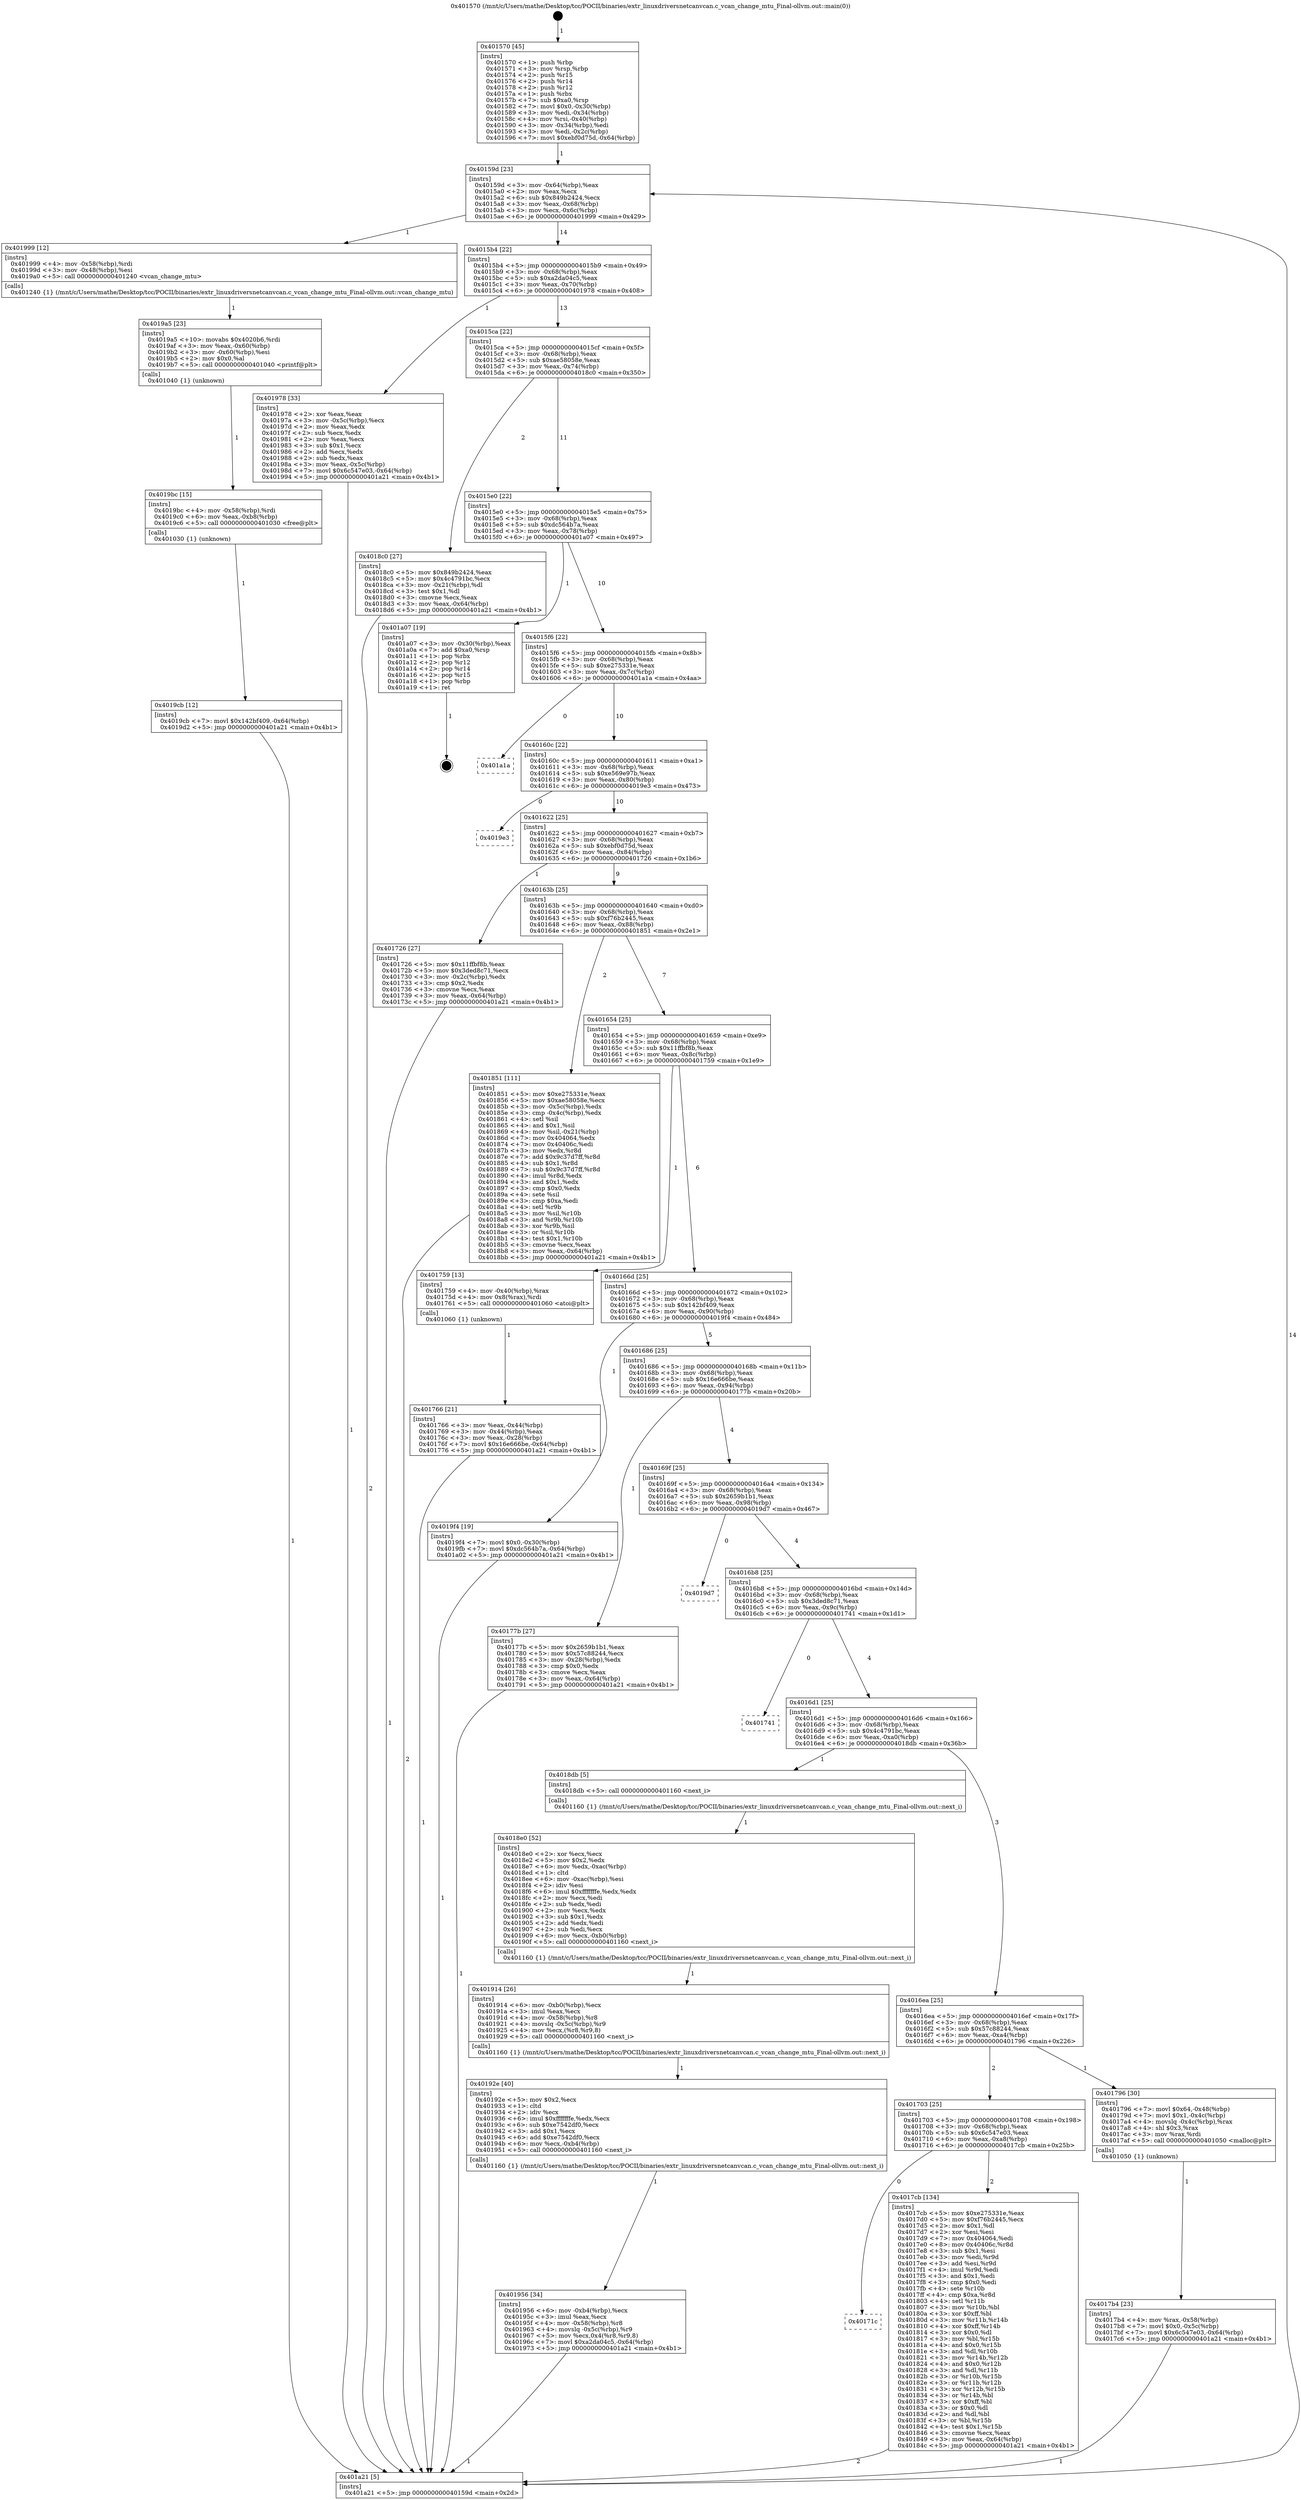 digraph "0x401570" {
  label = "0x401570 (/mnt/c/Users/mathe/Desktop/tcc/POCII/binaries/extr_linuxdriversnetcanvcan.c_vcan_change_mtu_Final-ollvm.out::main(0))"
  labelloc = "t"
  node[shape=record]

  Entry [label="",width=0.3,height=0.3,shape=circle,fillcolor=black,style=filled]
  "0x40159d" [label="{
     0x40159d [23]\l
     | [instrs]\l
     &nbsp;&nbsp;0x40159d \<+3\>: mov -0x64(%rbp),%eax\l
     &nbsp;&nbsp;0x4015a0 \<+2\>: mov %eax,%ecx\l
     &nbsp;&nbsp;0x4015a2 \<+6\>: sub $0x849b2424,%ecx\l
     &nbsp;&nbsp;0x4015a8 \<+3\>: mov %eax,-0x68(%rbp)\l
     &nbsp;&nbsp;0x4015ab \<+3\>: mov %ecx,-0x6c(%rbp)\l
     &nbsp;&nbsp;0x4015ae \<+6\>: je 0000000000401999 \<main+0x429\>\l
  }"]
  "0x401999" [label="{
     0x401999 [12]\l
     | [instrs]\l
     &nbsp;&nbsp;0x401999 \<+4\>: mov -0x58(%rbp),%rdi\l
     &nbsp;&nbsp;0x40199d \<+3\>: mov -0x48(%rbp),%esi\l
     &nbsp;&nbsp;0x4019a0 \<+5\>: call 0000000000401240 \<vcan_change_mtu\>\l
     | [calls]\l
     &nbsp;&nbsp;0x401240 \{1\} (/mnt/c/Users/mathe/Desktop/tcc/POCII/binaries/extr_linuxdriversnetcanvcan.c_vcan_change_mtu_Final-ollvm.out::vcan_change_mtu)\l
  }"]
  "0x4015b4" [label="{
     0x4015b4 [22]\l
     | [instrs]\l
     &nbsp;&nbsp;0x4015b4 \<+5\>: jmp 00000000004015b9 \<main+0x49\>\l
     &nbsp;&nbsp;0x4015b9 \<+3\>: mov -0x68(%rbp),%eax\l
     &nbsp;&nbsp;0x4015bc \<+5\>: sub $0xa2da04c5,%eax\l
     &nbsp;&nbsp;0x4015c1 \<+3\>: mov %eax,-0x70(%rbp)\l
     &nbsp;&nbsp;0x4015c4 \<+6\>: je 0000000000401978 \<main+0x408\>\l
  }"]
  Exit [label="",width=0.3,height=0.3,shape=circle,fillcolor=black,style=filled,peripheries=2]
  "0x401978" [label="{
     0x401978 [33]\l
     | [instrs]\l
     &nbsp;&nbsp;0x401978 \<+2\>: xor %eax,%eax\l
     &nbsp;&nbsp;0x40197a \<+3\>: mov -0x5c(%rbp),%ecx\l
     &nbsp;&nbsp;0x40197d \<+2\>: mov %eax,%edx\l
     &nbsp;&nbsp;0x40197f \<+2\>: sub %ecx,%edx\l
     &nbsp;&nbsp;0x401981 \<+2\>: mov %eax,%ecx\l
     &nbsp;&nbsp;0x401983 \<+3\>: sub $0x1,%ecx\l
     &nbsp;&nbsp;0x401986 \<+2\>: add %ecx,%edx\l
     &nbsp;&nbsp;0x401988 \<+2\>: sub %edx,%eax\l
     &nbsp;&nbsp;0x40198a \<+3\>: mov %eax,-0x5c(%rbp)\l
     &nbsp;&nbsp;0x40198d \<+7\>: movl $0x6c547e03,-0x64(%rbp)\l
     &nbsp;&nbsp;0x401994 \<+5\>: jmp 0000000000401a21 \<main+0x4b1\>\l
  }"]
  "0x4015ca" [label="{
     0x4015ca [22]\l
     | [instrs]\l
     &nbsp;&nbsp;0x4015ca \<+5\>: jmp 00000000004015cf \<main+0x5f\>\l
     &nbsp;&nbsp;0x4015cf \<+3\>: mov -0x68(%rbp),%eax\l
     &nbsp;&nbsp;0x4015d2 \<+5\>: sub $0xae58058e,%eax\l
     &nbsp;&nbsp;0x4015d7 \<+3\>: mov %eax,-0x74(%rbp)\l
     &nbsp;&nbsp;0x4015da \<+6\>: je 00000000004018c0 \<main+0x350\>\l
  }"]
  "0x4019cb" [label="{
     0x4019cb [12]\l
     | [instrs]\l
     &nbsp;&nbsp;0x4019cb \<+7\>: movl $0x142bf409,-0x64(%rbp)\l
     &nbsp;&nbsp;0x4019d2 \<+5\>: jmp 0000000000401a21 \<main+0x4b1\>\l
  }"]
  "0x4018c0" [label="{
     0x4018c0 [27]\l
     | [instrs]\l
     &nbsp;&nbsp;0x4018c0 \<+5\>: mov $0x849b2424,%eax\l
     &nbsp;&nbsp;0x4018c5 \<+5\>: mov $0x4c4791bc,%ecx\l
     &nbsp;&nbsp;0x4018ca \<+3\>: mov -0x21(%rbp),%dl\l
     &nbsp;&nbsp;0x4018cd \<+3\>: test $0x1,%dl\l
     &nbsp;&nbsp;0x4018d0 \<+3\>: cmovne %ecx,%eax\l
     &nbsp;&nbsp;0x4018d3 \<+3\>: mov %eax,-0x64(%rbp)\l
     &nbsp;&nbsp;0x4018d6 \<+5\>: jmp 0000000000401a21 \<main+0x4b1\>\l
  }"]
  "0x4015e0" [label="{
     0x4015e0 [22]\l
     | [instrs]\l
     &nbsp;&nbsp;0x4015e0 \<+5\>: jmp 00000000004015e5 \<main+0x75\>\l
     &nbsp;&nbsp;0x4015e5 \<+3\>: mov -0x68(%rbp),%eax\l
     &nbsp;&nbsp;0x4015e8 \<+5\>: sub $0xdc564b7a,%eax\l
     &nbsp;&nbsp;0x4015ed \<+3\>: mov %eax,-0x78(%rbp)\l
     &nbsp;&nbsp;0x4015f0 \<+6\>: je 0000000000401a07 \<main+0x497\>\l
  }"]
  "0x4019bc" [label="{
     0x4019bc [15]\l
     | [instrs]\l
     &nbsp;&nbsp;0x4019bc \<+4\>: mov -0x58(%rbp),%rdi\l
     &nbsp;&nbsp;0x4019c0 \<+6\>: mov %eax,-0xb8(%rbp)\l
     &nbsp;&nbsp;0x4019c6 \<+5\>: call 0000000000401030 \<free@plt\>\l
     | [calls]\l
     &nbsp;&nbsp;0x401030 \{1\} (unknown)\l
  }"]
  "0x401a07" [label="{
     0x401a07 [19]\l
     | [instrs]\l
     &nbsp;&nbsp;0x401a07 \<+3\>: mov -0x30(%rbp),%eax\l
     &nbsp;&nbsp;0x401a0a \<+7\>: add $0xa0,%rsp\l
     &nbsp;&nbsp;0x401a11 \<+1\>: pop %rbx\l
     &nbsp;&nbsp;0x401a12 \<+2\>: pop %r12\l
     &nbsp;&nbsp;0x401a14 \<+2\>: pop %r14\l
     &nbsp;&nbsp;0x401a16 \<+2\>: pop %r15\l
     &nbsp;&nbsp;0x401a18 \<+1\>: pop %rbp\l
     &nbsp;&nbsp;0x401a19 \<+1\>: ret\l
  }"]
  "0x4015f6" [label="{
     0x4015f6 [22]\l
     | [instrs]\l
     &nbsp;&nbsp;0x4015f6 \<+5\>: jmp 00000000004015fb \<main+0x8b\>\l
     &nbsp;&nbsp;0x4015fb \<+3\>: mov -0x68(%rbp),%eax\l
     &nbsp;&nbsp;0x4015fe \<+5\>: sub $0xe275331e,%eax\l
     &nbsp;&nbsp;0x401603 \<+3\>: mov %eax,-0x7c(%rbp)\l
     &nbsp;&nbsp;0x401606 \<+6\>: je 0000000000401a1a \<main+0x4aa\>\l
  }"]
  "0x4019a5" [label="{
     0x4019a5 [23]\l
     | [instrs]\l
     &nbsp;&nbsp;0x4019a5 \<+10\>: movabs $0x4020b6,%rdi\l
     &nbsp;&nbsp;0x4019af \<+3\>: mov %eax,-0x60(%rbp)\l
     &nbsp;&nbsp;0x4019b2 \<+3\>: mov -0x60(%rbp),%esi\l
     &nbsp;&nbsp;0x4019b5 \<+2\>: mov $0x0,%al\l
     &nbsp;&nbsp;0x4019b7 \<+5\>: call 0000000000401040 \<printf@plt\>\l
     | [calls]\l
     &nbsp;&nbsp;0x401040 \{1\} (unknown)\l
  }"]
  "0x401a1a" [label="{
     0x401a1a\l
  }", style=dashed]
  "0x40160c" [label="{
     0x40160c [22]\l
     | [instrs]\l
     &nbsp;&nbsp;0x40160c \<+5\>: jmp 0000000000401611 \<main+0xa1\>\l
     &nbsp;&nbsp;0x401611 \<+3\>: mov -0x68(%rbp),%eax\l
     &nbsp;&nbsp;0x401614 \<+5\>: sub $0xe569e97b,%eax\l
     &nbsp;&nbsp;0x401619 \<+3\>: mov %eax,-0x80(%rbp)\l
     &nbsp;&nbsp;0x40161c \<+6\>: je 00000000004019e3 \<main+0x473\>\l
  }"]
  "0x401956" [label="{
     0x401956 [34]\l
     | [instrs]\l
     &nbsp;&nbsp;0x401956 \<+6\>: mov -0xb4(%rbp),%ecx\l
     &nbsp;&nbsp;0x40195c \<+3\>: imul %eax,%ecx\l
     &nbsp;&nbsp;0x40195f \<+4\>: mov -0x58(%rbp),%r8\l
     &nbsp;&nbsp;0x401963 \<+4\>: movslq -0x5c(%rbp),%r9\l
     &nbsp;&nbsp;0x401967 \<+5\>: mov %ecx,0x4(%r8,%r9,8)\l
     &nbsp;&nbsp;0x40196c \<+7\>: movl $0xa2da04c5,-0x64(%rbp)\l
     &nbsp;&nbsp;0x401973 \<+5\>: jmp 0000000000401a21 \<main+0x4b1\>\l
  }"]
  "0x4019e3" [label="{
     0x4019e3\l
  }", style=dashed]
  "0x401622" [label="{
     0x401622 [25]\l
     | [instrs]\l
     &nbsp;&nbsp;0x401622 \<+5\>: jmp 0000000000401627 \<main+0xb7\>\l
     &nbsp;&nbsp;0x401627 \<+3\>: mov -0x68(%rbp),%eax\l
     &nbsp;&nbsp;0x40162a \<+5\>: sub $0xebf0d75d,%eax\l
     &nbsp;&nbsp;0x40162f \<+6\>: mov %eax,-0x84(%rbp)\l
     &nbsp;&nbsp;0x401635 \<+6\>: je 0000000000401726 \<main+0x1b6\>\l
  }"]
  "0x40192e" [label="{
     0x40192e [40]\l
     | [instrs]\l
     &nbsp;&nbsp;0x40192e \<+5\>: mov $0x2,%ecx\l
     &nbsp;&nbsp;0x401933 \<+1\>: cltd\l
     &nbsp;&nbsp;0x401934 \<+2\>: idiv %ecx\l
     &nbsp;&nbsp;0x401936 \<+6\>: imul $0xfffffffe,%edx,%ecx\l
     &nbsp;&nbsp;0x40193c \<+6\>: sub $0xe7542df0,%ecx\l
     &nbsp;&nbsp;0x401942 \<+3\>: add $0x1,%ecx\l
     &nbsp;&nbsp;0x401945 \<+6\>: add $0xe7542df0,%ecx\l
     &nbsp;&nbsp;0x40194b \<+6\>: mov %ecx,-0xb4(%rbp)\l
     &nbsp;&nbsp;0x401951 \<+5\>: call 0000000000401160 \<next_i\>\l
     | [calls]\l
     &nbsp;&nbsp;0x401160 \{1\} (/mnt/c/Users/mathe/Desktop/tcc/POCII/binaries/extr_linuxdriversnetcanvcan.c_vcan_change_mtu_Final-ollvm.out::next_i)\l
  }"]
  "0x401726" [label="{
     0x401726 [27]\l
     | [instrs]\l
     &nbsp;&nbsp;0x401726 \<+5\>: mov $0x11ffbf8b,%eax\l
     &nbsp;&nbsp;0x40172b \<+5\>: mov $0x3ded8c71,%ecx\l
     &nbsp;&nbsp;0x401730 \<+3\>: mov -0x2c(%rbp),%edx\l
     &nbsp;&nbsp;0x401733 \<+3\>: cmp $0x2,%edx\l
     &nbsp;&nbsp;0x401736 \<+3\>: cmovne %ecx,%eax\l
     &nbsp;&nbsp;0x401739 \<+3\>: mov %eax,-0x64(%rbp)\l
     &nbsp;&nbsp;0x40173c \<+5\>: jmp 0000000000401a21 \<main+0x4b1\>\l
  }"]
  "0x40163b" [label="{
     0x40163b [25]\l
     | [instrs]\l
     &nbsp;&nbsp;0x40163b \<+5\>: jmp 0000000000401640 \<main+0xd0\>\l
     &nbsp;&nbsp;0x401640 \<+3\>: mov -0x68(%rbp),%eax\l
     &nbsp;&nbsp;0x401643 \<+5\>: sub $0xf76b2445,%eax\l
     &nbsp;&nbsp;0x401648 \<+6\>: mov %eax,-0x88(%rbp)\l
     &nbsp;&nbsp;0x40164e \<+6\>: je 0000000000401851 \<main+0x2e1\>\l
  }"]
  "0x401a21" [label="{
     0x401a21 [5]\l
     | [instrs]\l
     &nbsp;&nbsp;0x401a21 \<+5\>: jmp 000000000040159d \<main+0x2d\>\l
  }"]
  "0x401570" [label="{
     0x401570 [45]\l
     | [instrs]\l
     &nbsp;&nbsp;0x401570 \<+1\>: push %rbp\l
     &nbsp;&nbsp;0x401571 \<+3\>: mov %rsp,%rbp\l
     &nbsp;&nbsp;0x401574 \<+2\>: push %r15\l
     &nbsp;&nbsp;0x401576 \<+2\>: push %r14\l
     &nbsp;&nbsp;0x401578 \<+2\>: push %r12\l
     &nbsp;&nbsp;0x40157a \<+1\>: push %rbx\l
     &nbsp;&nbsp;0x40157b \<+7\>: sub $0xa0,%rsp\l
     &nbsp;&nbsp;0x401582 \<+7\>: movl $0x0,-0x30(%rbp)\l
     &nbsp;&nbsp;0x401589 \<+3\>: mov %edi,-0x34(%rbp)\l
     &nbsp;&nbsp;0x40158c \<+4\>: mov %rsi,-0x40(%rbp)\l
     &nbsp;&nbsp;0x401590 \<+3\>: mov -0x34(%rbp),%edi\l
     &nbsp;&nbsp;0x401593 \<+3\>: mov %edi,-0x2c(%rbp)\l
     &nbsp;&nbsp;0x401596 \<+7\>: movl $0xebf0d75d,-0x64(%rbp)\l
  }"]
  "0x401914" [label="{
     0x401914 [26]\l
     | [instrs]\l
     &nbsp;&nbsp;0x401914 \<+6\>: mov -0xb0(%rbp),%ecx\l
     &nbsp;&nbsp;0x40191a \<+3\>: imul %eax,%ecx\l
     &nbsp;&nbsp;0x40191d \<+4\>: mov -0x58(%rbp),%r8\l
     &nbsp;&nbsp;0x401921 \<+4\>: movslq -0x5c(%rbp),%r9\l
     &nbsp;&nbsp;0x401925 \<+4\>: mov %ecx,(%r8,%r9,8)\l
     &nbsp;&nbsp;0x401929 \<+5\>: call 0000000000401160 \<next_i\>\l
     | [calls]\l
     &nbsp;&nbsp;0x401160 \{1\} (/mnt/c/Users/mathe/Desktop/tcc/POCII/binaries/extr_linuxdriversnetcanvcan.c_vcan_change_mtu_Final-ollvm.out::next_i)\l
  }"]
  "0x401851" [label="{
     0x401851 [111]\l
     | [instrs]\l
     &nbsp;&nbsp;0x401851 \<+5\>: mov $0xe275331e,%eax\l
     &nbsp;&nbsp;0x401856 \<+5\>: mov $0xae58058e,%ecx\l
     &nbsp;&nbsp;0x40185b \<+3\>: mov -0x5c(%rbp),%edx\l
     &nbsp;&nbsp;0x40185e \<+3\>: cmp -0x4c(%rbp),%edx\l
     &nbsp;&nbsp;0x401861 \<+4\>: setl %sil\l
     &nbsp;&nbsp;0x401865 \<+4\>: and $0x1,%sil\l
     &nbsp;&nbsp;0x401869 \<+4\>: mov %sil,-0x21(%rbp)\l
     &nbsp;&nbsp;0x40186d \<+7\>: mov 0x404064,%edx\l
     &nbsp;&nbsp;0x401874 \<+7\>: mov 0x40406c,%edi\l
     &nbsp;&nbsp;0x40187b \<+3\>: mov %edx,%r8d\l
     &nbsp;&nbsp;0x40187e \<+7\>: add $0x9c37d7ff,%r8d\l
     &nbsp;&nbsp;0x401885 \<+4\>: sub $0x1,%r8d\l
     &nbsp;&nbsp;0x401889 \<+7\>: sub $0x9c37d7ff,%r8d\l
     &nbsp;&nbsp;0x401890 \<+4\>: imul %r8d,%edx\l
     &nbsp;&nbsp;0x401894 \<+3\>: and $0x1,%edx\l
     &nbsp;&nbsp;0x401897 \<+3\>: cmp $0x0,%edx\l
     &nbsp;&nbsp;0x40189a \<+4\>: sete %sil\l
     &nbsp;&nbsp;0x40189e \<+3\>: cmp $0xa,%edi\l
     &nbsp;&nbsp;0x4018a1 \<+4\>: setl %r9b\l
     &nbsp;&nbsp;0x4018a5 \<+3\>: mov %sil,%r10b\l
     &nbsp;&nbsp;0x4018a8 \<+3\>: and %r9b,%r10b\l
     &nbsp;&nbsp;0x4018ab \<+3\>: xor %r9b,%sil\l
     &nbsp;&nbsp;0x4018ae \<+3\>: or %sil,%r10b\l
     &nbsp;&nbsp;0x4018b1 \<+4\>: test $0x1,%r10b\l
     &nbsp;&nbsp;0x4018b5 \<+3\>: cmovne %ecx,%eax\l
     &nbsp;&nbsp;0x4018b8 \<+3\>: mov %eax,-0x64(%rbp)\l
     &nbsp;&nbsp;0x4018bb \<+5\>: jmp 0000000000401a21 \<main+0x4b1\>\l
  }"]
  "0x401654" [label="{
     0x401654 [25]\l
     | [instrs]\l
     &nbsp;&nbsp;0x401654 \<+5\>: jmp 0000000000401659 \<main+0xe9\>\l
     &nbsp;&nbsp;0x401659 \<+3\>: mov -0x68(%rbp),%eax\l
     &nbsp;&nbsp;0x40165c \<+5\>: sub $0x11ffbf8b,%eax\l
     &nbsp;&nbsp;0x401661 \<+6\>: mov %eax,-0x8c(%rbp)\l
     &nbsp;&nbsp;0x401667 \<+6\>: je 0000000000401759 \<main+0x1e9\>\l
  }"]
  "0x4018e0" [label="{
     0x4018e0 [52]\l
     | [instrs]\l
     &nbsp;&nbsp;0x4018e0 \<+2\>: xor %ecx,%ecx\l
     &nbsp;&nbsp;0x4018e2 \<+5\>: mov $0x2,%edx\l
     &nbsp;&nbsp;0x4018e7 \<+6\>: mov %edx,-0xac(%rbp)\l
     &nbsp;&nbsp;0x4018ed \<+1\>: cltd\l
     &nbsp;&nbsp;0x4018ee \<+6\>: mov -0xac(%rbp),%esi\l
     &nbsp;&nbsp;0x4018f4 \<+2\>: idiv %esi\l
     &nbsp;&nbsp;0x4018f6 \<+6\>: imul $0xfffffffe,%edx,%edx\l
     &nbsp;&nbsp;0x4018fc \<+2\>: mov %ecx,%edi\l
     &nbsp;&nbsp;0x4018fe \<+2\>: sub %edx,%edi\l
     &nbsp;&nbsp;0x401900 \<+2\>: mov %ecx,%edx\l
     &nbsp;&nbsp;0x401902 \<+3\>: sub $0x1,%edx\l
     &nbsp;&nbsp;0x401905 \<+2\>: add %edx,%edi\l
     &nbsp;&nbsp;0x401907 \<+2\>: sub %edi,%ecx\l
     &nbsp;&nbsp;0x401909 \<+6\>: mov %ecx,-0xb0(%rbp)\l
     &nbsp;&nbsp;0x40190f \<+5\>: call 0000000000401160 \<next_i\>\l
     | [calls]\l
     &nbsp;&nbsp;0x401160 \{1\} (/mnt/c/Users/mathe/Desktop/tcc/POCII/binaries/extr_linuxdriversnetcanvcan.c_vcan_change_mtu_Final-ollvm.out::next_i)\l
  }"]
  "0x401759" [label="{
     0x401759 [13]\l
     | [instrs]\l
     &nbsp;&nbsp;0x401759 \<+4\>: mov -0x40(%rbp),%rax\l
     &nbsp;&nbsp;0x40175d \<+4\>: mov 0x8(%rax),%rdi\l
     &nbsp;&nbsp;0x401761 \<+5\>: call 0000000000401060 \<atoi@plt\>\l
     | [calls]\l
     &nbsp;&nbsp;0x401060 \{1\} (unknown)\l
  }"]
  "0x40166d" [label="{
     0x40166d [25]\l
     | [instrs]\l
     &nbsp;&nbsp;0x40166d \<+5\>: jmp 0000000000401672 \<main+0x102\>\l
     &nbsp;&nbsp;0x401672 \<+3\>: mov -0x68(%rbp),%eax\l
     &nbsp;&nbsp;0x401675 \<+5\>: sub $0x142bf409,%eax\l
     &nbsp;&nbsp;0x40167a \<+6\>: mov %eax,-0x90(%rbp)\l
     &nbsp;&nbsp;0x401680 \<+6\>: je 00000000004019f4 \<main+0x484\>\l
  }"]
  "0x401766" [label="{
     0x401766 [21]\l
     | [instrs]\l
     &nbsp;&nbsp;0x401766 \<+3\>: mov %eax,-0x44(%rbp)\l
     &nbsp;&nbsp;0x401769 \<+3\>: mov -0x44(%rbp),%eax\l
     &nbsp;&nbsp;0x40176c \<+3\>: mov %eax,-0x28(%rbp)\l
     &nbsp;&nbsp;0x40176f \<+7\>: movl $0x16e666be,-0x64(%rbp)\l
     &nbsp;&nbsp;0x401776 \<+5\>: jmp 0000000000401a21 \<main+0x4b1\>\l
  }"]
  "0x40171c" [label="{
     0x40171c\l
  }", style=dashed]
  "0x4019f4" [label="{
     0x4019f4 [19]\l
     | [instrs]\l
     &nbsp;&nbsp;0x4019f4 \<+7\>: movl $0x0,-0x30(%rbp)\l
     &nbsp;&nbsp;0x4019fb \<+7\>: movl $0xdc564b7a,-0x64(%rbp)\l
     &nbsp;&nbsp;0x401a02 \<+5\>: jmp 0000000000401a21 \<main+0x4b1\>\l
  }"]
  "0x401686" [label="{
     0x401686 [25]\l
     | [instrs]\l
     &nbsp;&nbsp;0x401686 \<+5\>: jmp 000000000040168b \<main+0x11b\>\l
     &nbsp;&nbsp;0x40168b \<+3\>: mov -0x68(%rbp),%eax\l
     &nbsp;&nbsp;0x40168e \<+5\>: sub $0x16e666be,%eax\l
     &nbsp;&nbsp;0x401693 \<+6\>: mov %eax,-0x94(%rbp)\l
     &nbsp;&nbsp;0x401699 \<+6\>: je 000000000040177b \<main+0x20b\>\l
  }"]
  "0x4017cb" [label="{
     0x4017cb [134]\l
     | [instrs]\l
     &nbsp;&nbsp;0x4017cb \<+5\>: mov $0xe275331e,%eax\l
     &nbsp;&nbsp;0x4017d0 \<+5\>: mov $0xf76b2445,%ecx\l
     &nbsp;&nbsp;0x4017d5 \<+2\>: mov $0x1,%dl\l
     &nbsp;&nbsp;0x4017d7 \<+2\>: xor %esi,%esi\l
     &nbsp;&nbsp;0x4017d9 \<+7\>: mov 0x404064,%edi\l
     &nbsp;&nbsp;0x4017e0 \<+8\>: mov 0x40406c,%r8d\l
     &nbsp;&nbsp;0x4017e8 \<+3\>: sub $0x1,%esi\l
     &nbsp;&nbsp;0x4017eb \<+3\>: mov %edi,%r9d\l
     &nbsp;&nbsp;0x4017ee \<+3\>: add %esi,%r9d\l
     &nbsp;&nbsp;0x4017f1 \<+4\>: imul %r9d,%edi\l
     &nbsp;&nbsp;0x4017f5 \<+3\>: and $0x1,%edi\l
     &nbsp;&nbsp;0x4017f8 \<+3\>: cmp $0x0,%edi\l
     &nbsp;&nbsp;0x4017fb \<+4\>: sete %r10b\l
     &nbsp;&nbsp;0x4017ff \<+4\>: cmp $0xa,%r8d\l
     &nbsp;&nbsp;0x401803 \<+4\>: setl %r11b\l
     &nbsp;&nbsp;0x401807 \<+3\>: mov %r10b,%bl\l
     &nbsp;&nbsp;0x40180a \<+3\>: xor $0xff,%bl\l
     &nbsp;&nbsp;0x40180d \<+3\>: mov %r11b,%r14b\l
     &nbsp;&nbsp;0x401810 \<+4\>: xor $0xff,%r14b\l
     &nbsp;&nbsp;0x401814 \<+3\>: xor $0x0,%dl\l
     &nbsp;&nbsp;0x401817 \<+3\>: mov %bl,%r15b\l
     &nbsp;&nbsp;0x40181a \<+4\>: and $0x0,%r15b\l
     &nbsp;&nbsp;0x40181e \<+3\>: and %dl,%r10b\l
     &nbsp;&nbsp;0x401821 \<+3\>: mov %r14b,%r12b\l
     &nbsp;&nbsp;0x401824 \<+4\>: and $0x0,%r12b\l
     &nbsp;&nbsp;0x401828 \<+3\>: and %dl,%r11b\l
     &nbsp;&nbsp;0x40182b \<+3\>: or %r10b,%r15b\l
     &nbsp;&nbsp;0x40182e \<+3\>: or %r11b,%r12b\l
     &nbsp;&nbsp;0x401831 \<+3\>: xor %r12b,%r15b\l
     &nbsp;&nbsp;0x401834 \<+3\>: or %r14b,%bl\l
     &nbsp;&nbsp;0x401837 \<+3\>: xor $0xff,%bl\l
     &nbsp;&nbsp;0x40183a \<+3\>: or $0x0,%dl\l
     &nbsp;&nbsp;0x40183d \<+2\>: and %dl,%bl\l
     &nbsp;&nbsp;0x40183f \<+3\>: or %bl,%r15b\l
     &nbsp;&nbsp;0x401842 \<+4\>: test $0x1,%r15b\l
     &nbsp;&nbsp;0x401846 \<+3\>: cmovne %ecx,%eax\l
     &nbsp;&nbsp;0x401849 \<+3\>: mov %eax,-0x64(%rbp)\l
     &nbsp;&nbsp;0x40184c \<+5\>: jmp 0000000000401a21 \<main+0x4b1\>\l
  }"]
  "0x40177b" [label="{
     0x40177b [27]\l
     | [instrs]\l
     &nbsp;&nbsp;0x40177b \<+5\>: mov $0x2659b1b1,%eax\l
     &nbsp;&nbsp;0x401780 \<+5\>: mov $0x57c88244,%ecx\l
     &nbsp;&nbsp;0x401785 \<+3\>: mov -0x28(%rbp),%edx\l
     &nbsp;&nbsp;0x401788 \<+3\>: cmp $0x0,%edx\l
     &nbsp;&nbsp;0x40178b \<+3\>: cmove %ecx,%eax\l
     &nbsp;&nbsp;0x40178e \<+3\>: mov %eax,-0x64(%rbp)\l
     &nbsp;&nbsp;0x401791 \<+5\>: jmp 0000000000401a21 \<main+0x4b1\>\l
  }"]
  "0x40169f" [label="{
     0x40169f [25]\l
     | [instrs]\l
     &nbsp;&nbsp;0x40169f \<+5\>: jmp 00000000004016a4 \<main+0x134\>\l
     &nbsp;&nbsp;0x4016a4 \<+3\>: mov -0x68(%rbp),%eax\l
     &nbsp;&nbsp;0x4016a7 \<+5\>: sub $0x2659b1b1,%eax\l
     &nbsp;&nbsp;0x4016ac \<+6\>: mov %eax,-0x98(%rbp)\l
     &nbsp;&nbsp;0x4016b2 \<+6\>: je 00000000004019d7 \<main+0x467\>\l
  }"]
  "0x4017b4" [label="{
     0x4017b4 [23]\l
     | [instrs]\l
     &nbsp;&nbsp;0x4017b4 \<+4\>: mov %rax,-0x58(%rbp)\l
     &nbsp;&nbsp;0x4017b8 \<+7\>: movl $0x0,-0x5c(%rbp)\l
     &nbsp;&nbsp;0x4017bf \<+7\>: movl $0x6c547e03,-0x64(%rbp)\l
     &nbsp;&nbsp;0x4017c6 \<+5\>: jmp 0000000000401a21 \<main+0x4b1\>\l
  }"]
  "0x4019d7" [label="{
     0x4019d7\l
  }", style=dashed]
  "0x4016b8" [label="{
     0x4016b8 [25]\l
     | [instrs]\l
     &nbsp;&nbsp;0x4016b8 \<+5\>: jmp 00000000004016bd \<main+0x14d\>\l
     &nbsp;&nbsp;0x4016bd \<+3\>: mov -0x68(%rbp),%eax\l
     &nbsp;&nbsp;0x4016c0 \<+5\>: sub $0x3ded8c71,%eax\l
     &nbsp;&nbsp;0x4016c5 \<+6\>: mov %eax,-0x9c(%rbp)\l
     &nbsp;&nbsp;0x4016cb \<+6\>: je 0000000000401741 \<main+0x1d1\>\l
  }"]
  "0x401703" [label="{
     0x401703 [25]\l
     | [instrs]\l
     &nbsp;&nbsp;0x401703 \<+5\>: jmp 0000000000401708 \<main+0x198\>\l
     &nbsp;&nbsp;0x401708 \<+3\>: mov -0x68(%rbp),%eax\l
     &nbsp;&nbsp;0x40170b \<+5\>: sub $0x6c547e03,%eax\l
     &nbsp;&nbsp;0x401710 \<+6\>: mov %eax,-0xa8(%rbp)\l
     &nbsp;&nbsp;0x401716 \<+6\>: je 00000000004017cb \<main+0x25b\>\l
  }"]
  "0x401741" [label="{
     0x401741\l
  }", style=dashed]
  "0x4016d1" [label="{
     0x4016d1 [25]\l
     | [instrs]\l
     &nbsp;&nbsp;0x4016d1 \<+5\>: jmp 00000000004016d6 \<main+0x166\>\l
     &nbsp;&nbsp;0x4016d6 \<+3\>: mov -0x68(%rbp),%eax\l
     &nbsp;&nbsp;0x4016d9 \<+5\>: sub $0x4c4791bc,%eax\l
     &nbsp;&nbsp;0x4016de \<+6\>: mov %eax,-0xa0(%rbp)\l
     &nbsp;&nbsp;0x4016e4 \<+6\>: je 00000000004018db \<main+0x36b\>\l
  }"]
  "0x401796" [label="{
     0x401796 [30]\l
     | [instrs]\l
     &nbsp;&nbsp;0x401796 \<+7\>: movl $0x64,-0x48(%rbp)\l
     &nbsp;&nbsp;0x40179d \<+7\>: movl $0x1,-0x4c(%rbp)\l
     &nbsp;&nbsp;0x4017a4 \<+4\>: movslq -0x4c(%rbp),%rax\l
     &nbsp;&nbsp;0x4017a8 \<+4\>: shl $0x3,%rax\l
     &nbsp;&nbsp;0x4017ac \<+3\>: mov %rax,%rdi\l
     &nbsp;&nbsp;0x4017af \<+5\>: call 0000000000401050 \<malloc@plt\>\l
     | [calls]\l
     &nbsp;&nbsp;0x401050 \{1\} (unknown)\l
  }"]
  "0x4018db" [label="{
     0x4018db [5]\l
     | [instrs]\l
     &nbsp;&nbsp;0x4018db \<+5\>: call 0000000000401160 \<next_i\>\l
     | [calls]\l
     &nbsp;&nbsp;0x401160 \{1\} (/mnt/c/Users/mathe/Desktop/tcc/POCII/binaries/extr_linuxdriversnetcanvcan.c_vcan_change_mtu_Final-ollvm.out::next_i)\l
  }"]
  "0x4016ea" [label="{
     0x4016ea [25]\l
     | [instrs]\l
     &nbsp;&nbsp;0x4016ea \<+5\>: jmp 00000000004016ef \<main+0x17f\>\l
     &nbsp;&nbsp;0x4016ef \<+3\>: mov -0x68(%rbp),%eax\l
     &nbsp;&nbsp;0x4016f2 \<+5\>: sub $0x57c88244,%eax\l
     &nbsp;&nbsp;0x4016f7 \<+6\>: mov %eax,-0xa4(%rbp)\l
     &nbsp;&nbsp;0x4016fd \<+6\>: je 0000000000401796 \<main+0x226\>\l
  }"]
  Entry -> "0x401570" [label=" 1"]
  "0x40159d" -> "0x401999" [label=" 1"]
  "0x40159d" -> "0x4015b4" [label=" 14"]
  "0x401a07" -> Exit [label=" 1"]
  "0x4015b4" -> "0x401978" [label=" 1"]
  "0x4015b4" -> "0x4015ca" [label=" 13"]
  "0x4019f4" -> "0x401a21" [label=" 1"]
  "0x4015ca" -> "0x4018c0" [label=" 2"]
  "0x4015ca" -> "0x4015e0" [label=" 11"]
  "0x4019cb" -> "0x401a21" [label=" 1"]
  "0x4015e0" -> "0x401a07" [label=" 1"]
  "0x4015e0" -> "0x4015f6" [label=" 10"]
  "0x4019bc" -> "0x4019cb" [label=" 1"]
  "0x4015f6" -> "0x401a1a" [label=" 0"]
  "0x4015f6" -> "0x40160c" [label=" 10"]
  "0x4019a5" -> "0x4019bc" [label=" 1"]
  "0x40160c" -> "0x4019e3" [label=" 0"]
  "0x40160c" -> "0x401622" [label=" 10"]
  "0x401999" -> "0x4019a5" [label=" 1"]
  "0x401622" -> "0x401726" [label=" 1"]
  "0x401622" -> "0x40163b" [label=" 9"]
  "0x401726" -> "0x401a21" [label=" 1"]
  "0x401570" -> "0x40159d" [label=" 1"]
  "0x401a21" -> "0x40159d" [label=" 14"]
  "0x401978" -> "0x401a21" [label=" 1"]
  "0x40163b" -> "0x401851" [label=" 2"]
  "0x40163b" -> "0x401654" [label=" 7"]
  "0x401956" -> "0x401a21" [label=" 1"]
  "0x401654" -> "0x401759" [label=" 1"]
  "0x401654" -> "0x40166d" [label=" 6"]
  "0x401759" -> "0x401766" [label=" 1"]
  "0x401766" -> "0x401a21" [label=" 1"]
  "0x40192e" -> "0x401956" [label=" 1"]
  "0x40166d" -> "0x4019f4" [label=" 1"]
  "0x40166d" -> "0x401686" [label=" 5"]
  "0x401914" -> "0x40192e" [label=" 1"]
  "0x401686" -> "0x40177b" [label=" 1"]
  "0x401686" -> "0x40169f" [label=" 4"]
  "0x40177b" -> "0x401a21" [label=" 1"]
  "0x4018e0" -> "0x401914" [label=" 1"]
  "0x40169f" -> "0x4019d7" [label=" 0"]
  "0x40169f" -> "0x4016b8" [label=" 4"]
  "0x4018c0" -> "0x401a21" [label=" 2"]
  "0x4016b8" -> "0x401741" [label=" 0"]
  "0x4016b8" -> "0x4016d1" [label=" 4"]
  "0x401851" -> "0x401a21" [label=" 2"]
  "0x4016d1" -> "0x4018db" [label=" 1"]
  "0x4016d1" -> "0x4016ea" [label=" 3"]
  "0x4017cb" -> "0x401a21" [label=" 2"]
  "0x4016ea" -> "0x401796" [label=" 1"]
  "0x4016ea" -> "0x401703" [label=" 2"]
  "0x401796" -> "0x4017b4" [label=" 1"]
  "0x4017b4" -> "0x401a21" [label=" 1"]
  "0x4018db" -> "0x4018e0" [label=" 1"]
  "0x401703" -> "0x4017cb" [label=" 2"]
  "0x401703" -> "0x40171c" [label=" 0"]
}
